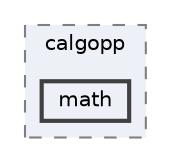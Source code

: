 digraph "lib/math/include/calgopp/math"
{
 // LATEX_PDF_SIZE
  bgcolor="transparent";
  edge [fontname=Helvetica,fontsize=10,labelfontname=Helvetica,labelfontsize=10];
  node [fontname=Helvetica,fontsize=10,shape=box,height=0.2,width=0.4];
  compound=true
  subgraph clusterdir_f6e4cdae29df30fd2213016b276c33da {
    graph [ bgcolor="#edf0f7", pencolor="grey50", label="calgopp", fontname=Helvetica,fontsize=10 style="filled,dashed", URL="dir_f6e4cdae29df30fd2213016b276c33da.html",tooltip=""]
  dir_549e83dfb284f098ce6c7b147c2628f6 [label="math", fillcolor="#edf0f7", color="grey25", style="filled,bold", URL="dir_549e83dfb284f098ce6c7b147c2628f6.html",tooltip=""];
  }
}
